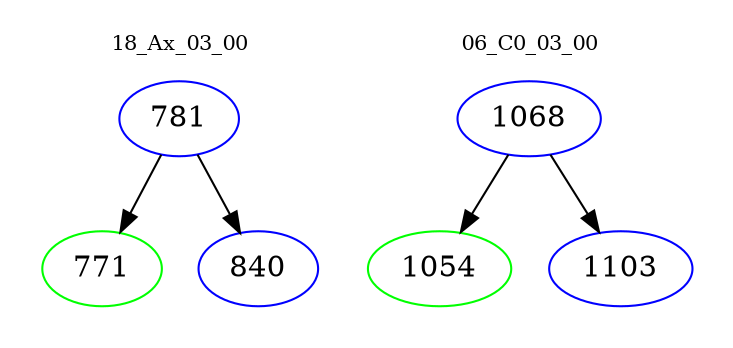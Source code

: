 digraph{
subgraph cluster_0 {
color = white
label = "18_Ax_03_00";
fontsize=10;
T0_781 [label="781", color="blue"]
T0_781 -> T0_771 [color="black"]
T0_771 [label="771", color="green"]
T0_781 -> T0_840 [color="black"]
T0_840 [label="840", color="blue"]
}
subgraph cluster_1 {
color = white
label = "06_C0_03_00";
fontsize=10;
T1_1068 [label="1068", color="blue"]
T1_1068 -> T1_1054 [color="black"]
T1_1054 [label="1054", color="green"]
T1_1068 -> T1_1103 [color="black"]
T1_1103 [label="1103", color="blue"]
}
}
